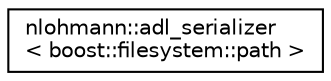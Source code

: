 digraph "Graphical Class Hierarchy"
{
 // LATEX_PDF_SIZE
  edge [fontname="Helvetica",fontsize="10",labelfontname="Helvetica",labelfontsize="10"];
  node [fontname="Helvetica",fontsize="10",shape=record];
  rankdir="LR";
  Node0 [label="nlohmann::adl_serializer\l\< boost::filesystem::path \>",height=0.2,width=0.4,color="black", fillcolor="white", style="filled",URL="$structnlohmann_1_1adl__serializer_3_01boost_1_1filesystem_1_1path_01_4.html",tooltip=" "];
}
